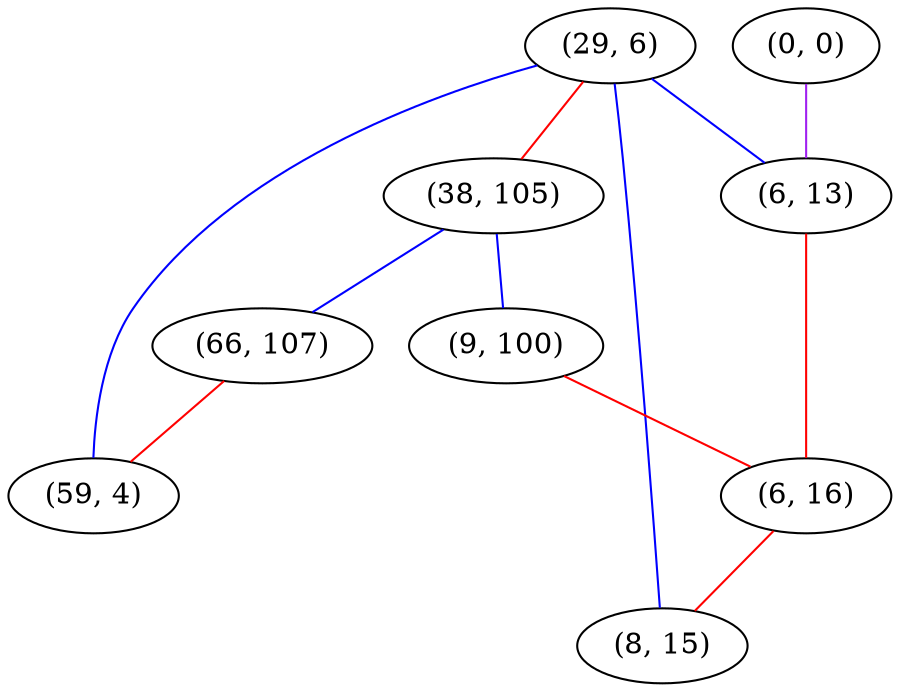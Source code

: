 graph "" {
"(29, 6)";
"(38, 105)";
"(0, 0)";
"(9, 100)";
"(66, 107)";
"(59, 4)";
"(6, 13)";
"(6, 16)";
"(8, 15)";
"(29, 6)" -- "(38, 105)"  [color=red, key=0, weight=1];
"(29, 6)" -- "(59, 4)"  [color=blue, key=0, weight=3];
"(29, 6)" -- "(8, 15)"  [color=blue, key=0, weight=3];
"(29, 6)" -- "(6, 13)"  [color=blue, key=0, weight=3];
"(38, 105)" -- "(66, 107)"  [color=blue, key=0, weight=3];
"(38, 105)" -- "(9, 100)"  [color=blue, key=0, weight=3];
"(0, 0)" -- "(6, 13)"  [color=purple, key=0, weight=4];
"(9, 100)" -- "(6, 16)"  [color=red, key=0, weight=1];
"(66, 107)" -- "(59, 4)"  [color=red, key=0, weight=1];
"(6, 13)" -- "(6, 16)"  [color=red, key=0, weight=1];
"(6, 16)" -- "(8, 15)"  [color=red, key=0, weight=1];
}

